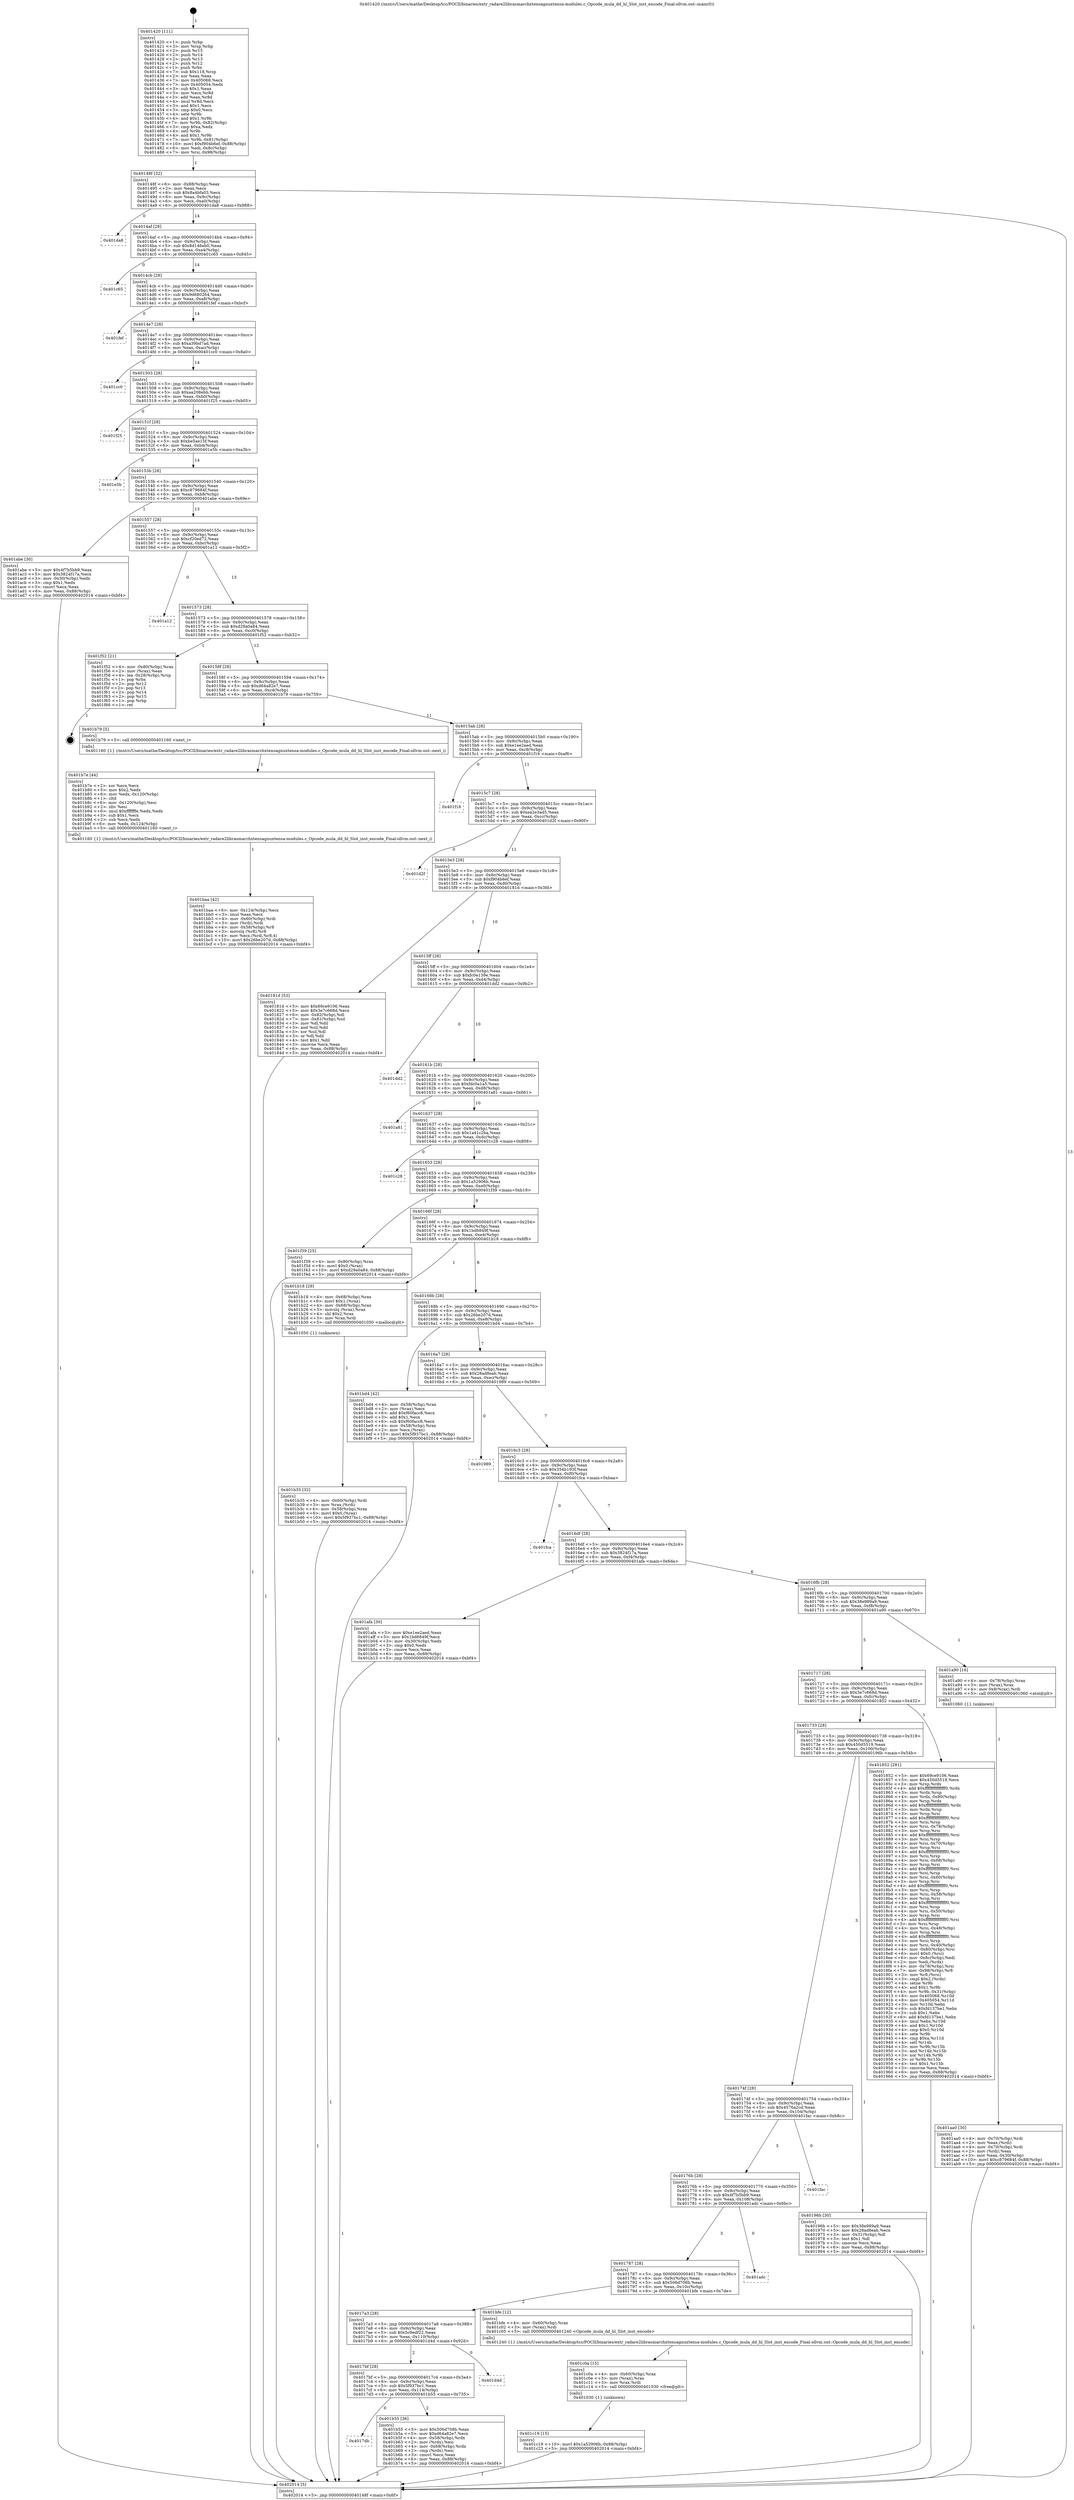 digraph "0x401420" {
  label = "0x401420 (/mnt/c/Users/mathe/Desktop/tcc/POCII/binaries/extr_radare2librasmarchxtensagnuxtensa-modules.c_Opcode_mula_dd_hl_Slot_inst_encode_Final-ollvm.out::main(0))"
  labelloc = "t"
  node[shape=record]

  Entry [label="",width=0.3,height=0.3,shape=circle,fillcolor=black,style=filled]
  "0x40148f" [label="{
     0x40148f [32]\l
     | [instrs]\l
     &nbsp;&nbsp;0x40148f \<+6\>: mov -0x88(%rbp),%eax\l
     &nbsp;&nbsp;0x401495 \<+2\>: mov %eax,%ecx\l
     &nbsp;&nbsp;0x401497 \<+6\>: sub $0x8a4bfa03,%ecx\l
     &nbsp;&nbsp;0x40149d \<+6\>: mov %eax,-0x9c(%rbp)\l
     &nbsp;&nbsp;0x4014a3 \<+6\>: mov %ecx,-0xa0(%rbp)\l
     &nbsp;&nbsp;0x4014a9 \<+6\>: je 0000000000401da8 \<main+0x988\>\l
  }"]
  "0x401da8" [label="{
     0x401da8\l
  }", style=dashed]
  "0x4014af" [label="{
     0x4014af [28]\l
     | [instrs]\l
     &nbsp;&nbsp;0x4014af \<+5\>: jmp 00000000004014b4 \<main+0x94\>\l
     &nbsp;&nbsp;0x4014b4 \<+6\>: mov -0x9c(%rbp),%eax\l
     &nbsp;&nbsp;0x4014ba \<+5\>: sub $0x8d146eb0,%eax\l
     &nbsp;&nbsp;0x4014bf \<+6\>: mov %eax,-0xa4(%rbp)\l
     &nbsp;&nbsp;0x4014c5 \<+6\>: je 0000000000401c65 \<main+0x845\>\l
  }"]
  Exit [label="",width=0.3,height=0.3,shape=circle,fillcolor=black,style=filled,peripheries=2]
  "0x401c65" [label="{
     0x401c65\l
  }", style=dashed]
  "0x4014cb" [label="{
     0x4014cb [28]\l
     | [instrs]\l
     &nbsp;&nbsp;0x4014cb \<+5\>: jmp 00000000004014d0 \<main+0xb0\>\l
     &nbsp;&nbsp;0x4014d0 \<+6\>: mov -0x9c(%rbp),%eax\l
     &nbsp;&nbsp;0x4014d6 \<+5\>: sub $0x9d680264,%eax\l
     &nbsp;&nbsp;0x4014db \<+6\>: mov %eax,-0xa8(%rbp)\l
     &nbsp;&nbsp;0x4014e1 \<+6\>: je 0000000000401fef \<main+0xbcf\>\l
  }"]
  "0x401c19" [label="{
     0x401c19 [15]\l
     | [instrs]\l
     &nbsp;&nbsp;0x401c19 \<+10\>: movl $0x1a52906b,-0x88(%rbp)\l
     &nbsp;&nbsp;0x401c23 \<+5\>: jmp 0000000000402014 \<main+0xbf4\>\l
  }"]
  "0x401fef" [label="{
     0x401fef\l
  }", style=dashed]
  "0x4014e7" [label="{
     0x4014e7 [28]\l
     | [instrs]\l
     &nbsp;&nbsp;0x4014e7 \<+5\>: jmp 00000000004014ec \<main+0xcc\>\l
     &nbsp;&nbsp;0x4014ec \<+6\>: mov -0x9c(%rbp),%eax\l
     &nbsp;&nbsp;0x4014f2 \<+5\>: sub $0xa39bd7ad,%eax\l
     &nbsp;&nbsp;0x4014f7 \<+6\>: mov %eax,-0xac(%rbp)\l
     &nbsp;&nbsp;0x4014fd \<+6\>: je 0000000000401cc0 \<main+0x8a0\>\l
  }"]
  "0x401c0a" [label="{
     0x401c0a [15]\l
     | [instrs]\l
     &nbsp;&nbsp;0x401c0a \<+4\>: mov -0x60(%rbp),%rax\l
     &nbsp;&nbsp;0x401c0e \<+3\>: mov (%rax),%rax\l
     &nbsp;&nbsp;0x401c11 \<+3\>: mov %rax,%rdi\l
     &nbsp;&nbsp;0x401c14 \<+5\>: call 0000000000401030 \<free@plt\>\l
     | [calls]\l
     &nbsp;&nbsp;0x401030 \{1\} (unknown)\l
  }"]
  "0x401cc0" [label="{
     0x401cc0\l
  }", style=dashed]
  "0x401503" [label="{
     0x401503 [28]\l
     | [instrs]\l
     &nbsp;&nbsp;0x401503 \<+5\>: jmp 0000000000401508 \<main+0xe8\>\l
     &nbsp;&nbsp;0x401508 \<+6\>: mov -0x9c(%rbp),%eax\l
     &nbsp;&nbsp;0x40150e \<+5\>: sub $0xaa208ebb,%eax\l
     &nbsp;&nbsp;0x401513 \<+6\>: mov %eax,-0xb0(%rbp)\l
     &nbsp;&nbsp;0x401519 \<+6\>: je 0000000000401f25 \<main+0xb05\>\l
  }"]
  "0x401baa" [label="{
     0x401baa [42]\l
     | [instrs]\l
     &nbsp;&nbsp;0x401baa \<+6\>: mov -0x124(%rbp),%ecx\l
     &nbsp;&nbsp;0x401bb0 \<+3\>: imul %eax,%ecx\l
     &nbsp;&nbsp;0x401bb3 \<+4\>: mov -0x60(%rbp),%rdi\l
     &nbsp;&nbsp;0x401bb7 \<+3\>: mov (%rdi),%rdi\l
     &nbsp;&nbsp;0x401bba \<+4\>: mov -0x58(%rbp),%r8\l
     &nbsp;&nbsp;0x401bbe \<+3\>: movslq (%r8),%r8\l
     &nbsp;&nbsp;0x401bc1 \<+4\>: mov %ecx,(%rdi,%r8,4)\l
     &nbsp;&nbsp;0x401bc5 \<+10\>: movl $0x26be207d,-0x88(%rbp)\l
     &nbsp;&nbsp;0x401bcf \<+5\>: jmp 0000000000402014 \<main+0xbf4\>\l
  }"]
  "0x401f25" [label="{
     0x401f25\l
  }", style=dashed]
  "0x40151f" [label="{
     0x40151f [28]\l
     | [instrs]\l
     &nbsp;&nbsp;0x40151f \<+5\>: jmp 0000000000401524 \<main+0x104\>\l
     &nbsp;&nbsp;0x401524 \<+6\>: mov -0x9c(%rbp),%eax\l
     &nbsp;&nbsp;0x40152a \<+5\>: sub $0xbe5ae15f,%eax\l
     &nbsp;&nbsp;0x40152f \<+6\>: mov %eax,-0xb4(%rbp)\l
     &nbsp;&nbsp;0x401535 \<+6\>: je 0000000000401e5b \<main+0xa3b\>\l
  }"]
  "0x401b7e" [label="{
     0x401b7e [44]\l
     | [instrs]\l
     &nbsp;&nbsp;0x401b7e \<+2\>: xor %ecx,%ecx\l
     &nbsp;&nbsp;0x401b80 \<+5\>: mov $0x2,%edx\l
     &nbsp;&nbsp;0x401b85 \<+6\>: mov %edx,-0x120(%rbp)\l
     &nbsp;&nbsp;0x401b8b \<+1\>: cltd\l
     &nbsp;&nbsp;0x401b8c \<+6\>: mov -0x120(%rbp),%esi\l
     &nbsp;&nbsp;0x401b92 \<+2\>: idiv %esi\l
     &nbsp;&nbsp;0x401b94 \<+6\>: imul $0xfffffffe,%edx,%edx\l
     &nbsp;&nbsp;0x401b9a \<+3\>: sub $0x1,%ecx\l
     &nbsp;&nbsp;0x401b9d \<+2\>: sub %ecx,%edx\l
     &nbsp;&nbsp;0x401b9f \<+6\>: mov %edx,-0x124(%rbp)\l
     &nbsp;&nbsp;0x401ba5 \<+5\>: call 0000000000401160 \<next_i\>\l
     | [calls]\l
     &nbsp;&nbsp;0x401160 \{1\} (/mnt/c/Users/mathe/Desktop/tcc/POCII/binaries/extr_radare2librasmarchxtensagnuxtensa-modules.c_Opcode_mula_dd_hl_Slot_inst_encode_Final-ollvm.out::next_i)\l
  }"]
  "0x401e5b" [label="{
     0x401e5b\l
  }", style=dashed]
  "0x40153b" [label="{
     0x40153b [28]\l
     | [instrs]\l
     &nbsp;&nbsp;0x40153b \<+5\>: jmp 0000000000401540 \<main+0x120\>\l
     &nbsp;&nbsp;0x401540 \<+6\>: mov -0x9c(%rbp),%eax\l
     &nbsp;&nbsp;0x401546 \<+5\>: sub $0xc879684f,%eax\l
     &nbsp;&nbsp;0x40154b \<+6\>: mov %eax,-0xb8(%rbp)\l
     &nbsp;&nbsp;0x401551 \<+6\>: je 0000000000401abe \<main+0x69e\>\l
  }"]
  "0x4017db" [label="{
     0x4017db\l
  }", style=dashed]
  "0x401abe" [label="{
     0x401abe [30]\l
     | [instrs]\l
     &nbsp;&nbsp;0x401abe \<+5\>: mov $0x4f7b5bb9,%eax\l
     &nbsp;&nbsp;0x401ac3 \<+5\>: mov $0x3824f17a,%ecx\l
     &nbsp;&nbsp;0x401ac8 \<+3\>: mov -0x30(%rbp),%edx\l
     &nbsp;&nbsp;0x401acb \<+3\>: cmp $0x1,%edx\l
     &nbsp;&nbsp;0x401ace \<+3\>: cmovl %ecx,%eax\l
     &nbsp;&nbsp;0x401ad1 \<+6\>: mov %eax,-0x88(%rbp)\l
     &nbsp;&nbsp;0x401ad7 \<+5\>: jmp 0000000000402014 \<main+0xbf4\>\l
  }"]
  "0x401557" [label="{
     0x401557 [28]\l
     | [instrs]\l
     &nbsp;&nbsp;0x401557 \<+5\>: jmp 000000000040155c \<main+0x13c\>\l
     &nbsp;&nbsp;0x40155c \<+6\>: mov -0x9c(%rbp),%eax\l
     &nbsp;&nbsp;0x401562 \<+5\>: sub $0xcf20ed72,%eax\l
     &nbsp;&nbsp;0x401567 \<+6\>: mov %eax,-0xbc(%rbp)\l
     &nbsp;&nbsp;0x40156d \<+6\>: je 0000000000401a12 \<main+0x5f2\>\l
  }"]
  "0x401b55" [label="{
     0x401b55 [36]\l
     | [instrs]\l
     &nbsp;&nbsp;0x401b55 \<+5\>: mov $0x506d708b,%eax\l
     &nbsp;&nbsp;0x401b5a \<+5\>: mov $0xd64a82e7,%ecx\l
     &nbsp;&nbsp;0x401b5f \<+4\>: mov -0x58(%rbp),%rdx\l
     &nbsp;&nbsp;0x401b63 \<+2\>: mov (%rdx),%esi\l
     &nbsp;&nbsp;0x401b65 \<+4\>: mov -0x68(%rbp),%rdx\l
     &nbsp;&nbsp;0x401b69 \<+2\>: cmp (%rdx),%esi\l
     &nbsp;&nbsp;0x401b6b \<+3\>: cmovl %ecx,%eax\l
     &nbsp;&nbsp;0x401b6e \<+6\>: mov %eax,-0x88(%rbp)\l
     &nbsp;&nbsp;0x401b74 \<+5\>: jmp 0000000000402014 \<main+0xbf4\>\l
  }"]
  "0x401a12" [label="{
     0x401a12\l
  }", style=dashed]
  "0x401573" [label="{
     0x401573 [28]\l
     | [instrs]\l
     &nbsp;&nbsp;0x401573 \<+5\>: jmp 0000000000401578 \<main+0x158\>\l
     &nbsp;&nbsp;0x401578 \<+6\>: mov -0x9c(%rbp),%eax\l
     &nbsp;&nbsp;0x40157e \<+5\>: sub $0xd29a0a84,%eax\l
     &nbsp;&nbsp;0x401583 \<+6\>: mov %eax,-0xc0(%rbp)\l
     &nbsp;&nbsp;0x401589 \<+6\>: je 0000000000401f52 \<main+0xb32\>\l
  }"]
  "0x4017bf" [label="{
     0x4017bf [28]\l
     | [instrs]\l
     &nbsp;&nbsp;0x4017bf \<+5\>: jmp 00000000004017c4 \<main+0x3a4\>\l
     &nbsp;&nbsp;0x4017c4 \<+6\>: mov -0x9c(%rbp),%eax\l
     &nbsp;&nbsp;0x4017ca \<+5\>: sub $0x5f937bc1,%eax\l
     &nbsp;&nbsp;0x4017cf \<+6\>: mov %eax,-0x114(%rbp)\l
     &nbsp;&nbsp;0x4017d5 \<+6\>: je 0000000000401b55 \<main+0x735\>\l
  }"]
  "0x401f52" [label="{
     0x401f52 [21]\l
     | [instrs]\l
     &nbsp;&nbsp;0x401f52 \<+4\>: mov -0x80(%rbp),%rax\l
     &nbsp;&nbsp;0x401f56 \<+2\>: mov (%rax),%eax\l
     &nbsp;&nbsp;0x401f58 \<+4\>: lea -0x28(%rbp),%rsp\l
     &nbsp;&nbsp;0x401f5c \<+1\>: pop %rbx\l
     &nbsp;&nbsp;0x401f5d \<+2\>: pop %r12\l
     &nbsp;&nbsp;0x401f5f \<+2\>: pop %r13\l
     &nbsp;&nbsp;0x401f61 \<+2\>: pop %r14\l
     &nbsp;&nbsp;0x401f63 \<+2\>: pop %r15\l
     &nbsp;&nbsp;0x401f65 \<+1\>: pop %rbp\l
     &nbsp;&nbsp;0x401f66 \<+1\>: ret\l
  }"]
  "0x40158f" [label="{
     0x40158f [28]\l
     | [instrs]\l
     &nbsp;&nbsp;0x40158f \<+5\>: jmp 0000000000401594 \<main+0x174\>\l
     &nbsp;&nbsp;0x401594 \<+6\>: mov -0x9c(%rbp),%eax\l
     &nbsp;&nbsp;0x40159a \<+5\>: sub $0xd64a82e7,%eax\l
     &nbsp;&nbsp;0x40159f \<+6\>: mov %eax,-0xc4(%rbp)\l
     &nbsp;&nbsp;0x4015a5 \<+6\>: je 0000000000401b79 \<main+0x759\>\l
  }"]
  "0x401d4d" [label="{
     0x401d4d\l
  }", style=dashed]
  "0x401b79" [label="{
     0x401b79 [5]\l
     | [instrs]\l
     &nbsp;&nbsp;0x401b79 \<+5\>: call 0000000000401160 \<next_i\>\l
     | [calls]\l
     &nbsp;&nbsp;0x401160 \{1\} (/mnt/c/Users/mathe/Desktop/tcc/POCII/binaries/extr_radare2librasmarchxtensagnuxtensa-modules.c_Opcode_mula_dd_hl_Slot_inst_encode_Final-ollvm.out::next_i)\l
  }"]
  "0x4015ab" [label="{
     0x4015ab [28]\l
     | [instrs]\l
     &nbsp;&nbsp;0x4015ab \<+5\>: jmp 00000000004015b0 \<main+0x190\>\l
     &nbsp;&nbsp;0x4015b0 \<+6\>: mov -0x9c(%rbp),%eax\l
     &nbsp;&nbsp;0x4015b6 \<+5\>: sub $0xe1ee2aed,%eax\l
     &nbsp;&nbsp;0x4015bb \<+6\>: mov %eax,-0xc8(%rbp)\l
     &nbsp;&nbsp;0x4015c1 \<+6\>: je 0000000000401f16 \<main+0xaf6\>\l
  }"]
  "0x4017a3" [label="{
     0x4017a3 [28]\l
     | [instrs]\l
     &nbsp;&nbsp;0x4017a3 \<+5\>: jmp 00000000004017a8 \<main+0x388\>\l
     &nbsp;&nbsp;0x4017a8 \<+6\>: mov -0x9c(%rbp),%eax\l
     &nbsp;&nbsp;0x4017ae \<+5\>: sub $0x5c9edf22,%eax\l
     &nbsp;&nbsp;0x4017b3 \<+6\>: mov %eax,-0x110(%rbp)\l
     &nbsp;&nbsp;0x4017b9 \<+6\>: je 0000000000401d4d \<main+0x92d\>\l
  }"]
  "0x401f16" [label="{
     0x401f16\l
  }", style=dashed]
  "0x4015c7" [label="{
     0x4015c7 [28]\l
     | [instrs]\l
     &nbsp;&nbsp;0x4015c7 \<+5\>: jmp 00000000004015cc \<main+0x1ac\>\l
     &nbsp;&nbsp;0x4015cc \<+6\>: mov -0x9c(%rbp),%eax\l
     &nbsp;&nbsp;0x4015d2 \<+5\>: sub $0xea2e3ad5,%eax\l
     &nbsp;&nbsp;0x4015d7 \<+6\>: mov %eax,-0xcc(%rbp)\l
     &nbsp;&nbsp;0x4015dd \<+6\>: je 0000000000401d2f \<main+0x90f\>\l
  }"]
  "0x401bfe" [label="{
     0x401bfe [12]\l
     | [instrs]\l
     &nbsp;&nbsp;0x401bfe \<+4\>: mov -0x60(%rbp),%rax\l
     &nbsp;&nbsp;0x401c02 \<+3\>: mov (%rax),%rdi\l
     &nbsp;&nbsp;0x401c05 \<+5\>: call 0000000000401240 \<Opcode_mula_dd_hl_Slot_inst_encode\>\l
     | [calls]\l
     &nbsp;&nbsp;0x401240 \{1\} (/mnt/c/Users/mathe/Desktop/tcc/POCII/binaries/extr_radare2librasmarchxtensagnuxtensa-modules.c_Opcode_mula_dd_hl_Slot_inst_encode_Final-ollvm.out::Opcode_mula_dd_hl_Slot_inst_encode)\l
  }"]
  "0x401d2f" [label="{
     0x401d2f\l
  }", style=dashed]
  "0x4015e3" [label="{
     0x4015e3 [28]\l
     | [instrs]\l
     &nbsp;&nbsp;0x4015e3 \<+5\>: jmp 00000000004015e8 \<main+0x1c8\>\l
     &nbsp;&nbsp;0x4015e8 \<+6\>: mov -0x9c(%rbp),%eax\l
     &nbsp;&nbsp;0x4015ee \<+5\>: sub $0xf904b6ef,%eax\l
     &nbsp;&nbsp;0x4015f3 \<+6\>: mov %eax,-0xd0(%rbp)\l
     &nbsp;&nbsp;0x4015f9 \<+6\>: je 000000000040181d \<main+0x3fd\>\l
  }"]
  "0x401787" [label="{
     0x401787 [28]\l
     | [instrs]\l
     &nbsp;&nbsp;0x401787 \<+5\>: jmp 000000000040178c \<main+0x36c\>\l
     &nbsp;&nbsp;0x40178c \<+6\>: mov -0x9c(%rbp),%eax\l
     &nbsp;&nbsp;0x401792 \<+5\>: sub $0x506d708b,%eax\l
     &nbsp;&nbsp;0x401797 \<+6\>: mov %eax,-0x10c(%rbp)\l
     &nbsp;&nbsp;0x40179d \<+6\>: je 0000000000401bfe \<main+0x7de\>\l
  }"]
  "0x40181d" [label="{
     0x40181d [53]\l
     | [instrs]\l
     &nbsp;&nbsp;0x40181d \<+5\>: mov $0x69ce9106,%eax\l
     &nbsp;&nbsp;0x401822 \<+5\>: mov $0x3e7c668d,%ecx\l
     &nbsp;&nbsp;0x401827 \<+6\>: mov -0x82(%rbp),%dl\l
     &nbsp;&nbsp;0x40182d \<+7\>: mov -0x81(%rbp),%sil\l
     &nbsp;&nbsp;0x401834 \<+3\>: mov %dl,%dil\l
     &nbsp;&nbsp;0x401837 \<+3\>: and %sil,%dil\l
     &nbsp;&nbsp;0x40183a \<+3\>: xor %sil,%dl\l
     &nbsp;&nbsp;0x40183d \<+3\>: or %dl,%dil\l
     &nbsp;&nbsp;0x401840 \<+4\>: test $0x1,%dil\l
     &nbsp;&nbsp;0x401844 \<+3\>: cmovne %ecx,%eax\l
     &nbsp;&nbsp;0x401847 \<+6\>: mov %eax,-0x88(%rbp)\l
     &nbsp;&nbsp;0x40184d \<+5\>: jmp 0000000000402014 \<main+0xbf4\>\l
  }"]
  "0x4015ff" [label="{
     0x4015ff [28]\l
     | [instrs]\l
     &nbsp;&nbsp;0x4015ff \<+5\>: jmp 0000000000401604 \<main+0x1e4\>\l
     &nbsp;&nbsp;0x401604 \<+6\>: mov -0x9c(%rbp),%eax\l
     &nbsp;&nbsp;0x40160a \<+5\>: sub $0xfc0e139e,%eax\l
     &nbsp;&nbsp;0x40160f \<+6\>: mov %eax,-0xd4(%rbp)\l
     &nbsp;&nbsp;0x401615 \<+6\>: je 0000000000401dd2 \<main+0x9b2\>\l
  }"]
  "0x402014" [label="{
     0x402014 [5]\l
     | [instrs]\l
     &nbsp;&nbsp;0x402014 \<+5\>: jmp 000000000040148f \<main+0x6f\>\l
  }"]
  "0x401420" [label="{
     0x401420 [111]\l
     | [instrs]\l
     &nbsp;&nbsp;0x401420 \<+1\>: push %rbp\l
     &nbsp;&nbsp;0x401421 \<+3\>: mov %rsp,%rbp\l
     &nbsp;&nbsp;0x401424 \<+2\>: push %r15\l
     &nbsp;&nbsp;0x401426 \<+2\>: push %r14\l
     &nbsp;&nbsp;0x401428 \<+2\>: push %r13\l
     &nbsp;&nbsp;0x40142a \<+2\>: push %r12\l
     &nbsp;&nbsp;0x40142c \<+1\>: push %rbx\l
     &nbsp;&nbsp;0x40142d \<+7\>: sub $0x118,%rsp\l
     &nbsp;&nbsp;0x401434 \<+2\>: xor %eax,%eax\l
     &nbsp;&nbsp;0x401436 \<+7\>: mov 0x405068,%ecx\l
     &nbsp;&nbsp;0x40143d \<+7\>: mov 0x405054,%edx\l
     &nbsp;&nbsp;0x401444 \<+3\>: sub $0x1,%eax\l
     &nbsp;&nbsp;0x401447 \<+3\>: mov %ecx,%r8d\l
     &nbsp;&nbsp;0x40144a \<+3\>: add %eax,%r8d\l
     &nbsp;&nbsp;0x40144d \<+4\>: imul %r8d,%ecx\l
     &nbsp;&nbsp;0x401451 \<+3\>: and $0x1,%ecx\l
     &nbsp;&nbsp;0x401454 \<+3\>: cmp $0x0,%ecx\l
     &nbsp;&nbsp;0x401457 \<+4\>: sete %r9b\l
     &nbsp;&nbsp;0x40145b \<+4\>: and $0x1,%r9b\l
     &nbsp;&nbsp;0x40145f \<+7\>: mov %r9b,-0x82(%rbp)\l
     &nbsp;&nbsp;0x401466 \<+3\>: cmp $0xa,%edx\l
     &nbsp;&nbsp;0x401469 \<+4\>: setl %r9b\l
     &nbsp;&nbsp;0x40146d \<+4\>: and $0x1,%r9b\l
     &nbsp;&nbsp;0x401471 \<+7\>: mov %r9b,-0x81(%rbp)\l
     &nbsp;&nbsp;0x401478 \<+10\>: movl $0xf904b6ef,-0x88(%rbp)\l
     &nbsp;&nbsp;0x401482 \<+6\>: mov %edi,-0x8c(%rbp)\l
     &nbsp;&nbsp;0x401488 \<+7\>: mov %rsi,-0x98(%rbp)\l
  }"]
  "0x401adc" [label="{
     0x401adc\l
  }", style=dashed]
  "0x401dd2" [label="{
     0x401dd2\l
  }", style=dashed]
  "0x40161b" [label="{
     0x40161b [28]\l
     | [instrs]\l
     &nbsp;&nbsp;0x40161b \<+5\>: jmp 0000000000401620 \<main+0x200\>\l
     &nbsp;&nbsp;0x401620 \<+6\>: mov -0x9c(%rbp),%eax\l
     &nbsp;&nbsp;0x401626 \<+5\>: sub $0xfdc0a1a5,%eax\l
     &nbsp;&nbsp;0x40162b \<+6\>: mov %eax,-0xd8(%rbp)\l
     &nbsp;&nbsp;0x401631 \<+6\>: je 0000000000401a81 \<main+0x661\>\l
  }"]
  "0x40176b" [label="{
     0x40176b [28]\l
     | [instrs]\l
     &nbsp;&nbsp;0x40176b \<+5\>: jmp 0000000000401770 \<main+0x350\>\l
     &nbsp;&nbsp;0x401770 \<+6\>: mov -0x9c(%rbp),%eax\l
     &nbsp;&nbsp;0x401776 \<+5\>: sub $0x4f7b5bb9,%eax\l
     &nbsp;&nbsp;0x40177b \<+6\>: mov %eax,-0x108(%rbp)\l
     &nbsp;&nbsp;0x401781 \<+6\>: je 0000000000401adc \<main+0x6bc\>\l
  }"]
  "0x401a81" [label="{
     0x401a81\l
  }", style=dashed]
  "0x401637" [label="{
     0x401637 [28]\l
     | [instrs]\l
     &nbsp;&nbsp;0x401637 \<+5\>: jmp 000000000040163c \<main+0x21c\>\l
     &nbsp;&nbsp;0x40163c \<+6\>: mov -0x9c(%rbp),%eax\l
     &nbsp;&nbsp;0x401642 \<+5\>: sub $0x1a41c2ba,%eax\l
     &nbsp;&nbsp;0x401647 \<+6\>: mov %eax,-0xdc(%rbp)\l
     &nbsp;&nbsp;0x40164d \<+6\>: je 0000000000401c28 \<main+0x808\>\l
  }"]
  "0x401fac" [label="{
     0x401fac\l
  }", style=dashed]
  "0x401c28" [label="{
     0x401c28\l
  }", style=dashed]
  "0x401653" [label="{
     0x401653 [28]\l
     | [instrs]\l
     &nbsp;&nbsp;0x401653 \<+5\>: jmp 0000000000401658 \<main+0x238\>\l
     &nbsp;&nbsp;0x401658 \<+6\>: mov -0x9c(%rbp),%eax\l
     &nbsp;&nbsp;0x40165e \<+5\>: sub $0x1a52906b,%eax\l
     &nbsp;&nbsp;0x401663 \<+6\>: mov %eax,-0xe0(%rbp)\l
     &nbsp;&nbsp;0x401669 \<+6\>: je 0000000000401f39 \<main+0xb19\>\l
  }"]
  "0x401b35" [label="{
     0x401b35 [32]\l
     | [instrs]\l
     &nbsp;&nbsp;0x401b35 \<+4\>: mov -0x60(%rbp),%rdi\l
     &nbsp;&nbsp;0x401b39 \<+3\>: mov %rax,(%rdi)\l
     &nbsp;&nbsp;0x401b3c \<+4\>: mov -0x58(%rbp),%rax\l
     &nbsp;&nbsp;0x401b40 \<+6\>: movl $0x0,(%rax)\l
     &nbsp;&nbsp;0x401b46 \<+10\>: movl $0x5f937bc1,-0x88(%rbp)\l
     &nbsp;&nbsp;0x401b50 \<+5\>: jmp 0000000000402014 \<main+0xbf4\>\l
  }"]
  "0x401f39" [label="{
     0x401f39 [25]\l
     | [instrs]\l
     &nbsp;&nbsp;0x401f39 \<+4\>: mov -0x80(%rbp),%rax\l
     &nbsp;&nbsp;0x401f3d \<+6\>: movl $0x0,(%rax)\l
     &nbsp;&nbsp;0x401f43 \<+10\>: movl $0xd29a0a84,-0x88(%rbp)\l
     &nbsp;&nbsp;0x401f4d \<+5\>: jmp 0000000000402014 \<main+0xbf4\>\l
  }"]
  "0x40166f" [label="{
     0x40166f [28]\l
     | [instrs]\l
     &nbsp;&nbsp;0x40166f \<+5\>: jmp 0000000000401674 \<main+0x254\>\l
     &nbsp;&nbsp;0x401674 \<+6\>: mov -0x9c(%rbp),%eax\l
     &nbsp;&nbsp;0x40167a \<+5\>: sub $0x1bd6849f,%eax\l
     &nbsp;&nbsp;0x40167f \<+6\>: mov %eax,-0xe4(%rbp)\l
     &nbsp;&nbsp;0x401685 \<+6\>: je 0000000000401b18 \<main+0x6f8\>\l
  }"]
  "0x401aa0" [label="{
     0x401aa0 [30]\l
     | [instrs]\l
     &nbsp;&nbsp;0x401aa0 \<+4\>: mov -0x70(%rbp),%rdi\l
     &nbsp;&nbsp;0x401aa4 \<+2\>: mov %eax,(%rdi)\l
     &nbsp;&nbsp;0x401aa6 \<+4\>: mov -0x70(%rbp),%rdi\l
     &nbsp;&nbsp;0x401aaa \<+2\>: mov (%rdi),%eax\l
     &nbsp;&nbsp;0x401aac \<+3\>: mov %eax,-0x30(%rbp)\l
     &nbsp;&nbsp;0x401aaf \<+10\>: movl $0xc879684f,-0x88(%rbp)\l
     &nbsp;&nbsp;0x401ab9 \<+5\>: jmp 0000000000402014 \<main+0xbf4\>\l
  }"]
  "0x401b18" [label="{
     0x401b18 [29]\l
     | [instrs]\l
     &nbsp;&nbsp;0x401b18 \<+4\>: mov -0x68(%rbp),%rax\l
     &nbsp;&nbsp;0x401b1c \<+6\>: movl $0x1,(%rax)\l
     &nbsp;&nbsp;0x401b22 \<+4\>: mov -0x68(%rbp),%rax\l
     &nbsp;&nbsp;0x401b26 \<+3\>: movslq (%rax),%rax\l
     &nbsp;&nbsp;0x401b29 \<+4\>: shl $0x2,%rax\l
     &nbsp;&nbsp;0x401b2d \<+3\>: mov %rax,%rdi\l
     &nbsp;&nbsp;0x401b30 \<+5\>: call 0000000000401050 \<malloc@plt\>\l
     | [calls]\l
     &nbsp;&nbsp;0x401050 \{1\} (unknown)\l
  }"]
  "0x40168b" [label="{
     0x40168b [28]\l
     | [instrs]\l
     &nbsp;&nbsp;0x40168b \<+5\>: jmp 0000000000401690 \<main+0x270\>\l
     &nbsp;&nbsp;0x401690 \<+6\>: mov -0x9c(%rbp),%eax\l
     &nbsp;&nbsp;0x401696 \<+5\>: sub $0x26be207d,%eax\l
     &nbsp;&nbsp;0x40169b \<+6\>: mov %eax,-0xe8(%rbp)\l
     &nbsp;&nbsp;0x4016a1 \<+6\>: je 0000000000401bd4 \<main+0x7b4\>\l
  }"]
  "0x40174f" [label="{
     0x40174f [28]\l
     | [instrs]\l
     &nbsp;&nbsp;0x40174f \<+5\>: jmp 0000000000401754 \<main+0x334\>\l
     &nbsp;&nbsp;0x401754 \<+6\>: mov -0x9c(%rbp),%eax\l
     &nbsp;&nbsp;0x40175a \<+5\>: sub $0x4576a2cd,%eax\l
     &nbsp;&nbsp;0x40175f \<+6\>: mov %eax,-0x104(%rbp)\l
     &nbsp;&nbsp;0x401765 \<+6\>: je 0000000000401fac \<main+0xb8c\>\l
  }"]
  "0x401bd4" [label="{
     0x401bd4 [42]\l
     | [instrs]\l
     &nbsp;&nbsp;0x401bd4 \<+4\>: mov -0x58(%rbp),%rax\l
     &nbsp;&nbsp;0x401bd8 \<+2\>: mov (%rax),%ecx\l
     &nbsp;&nbsp;0x401bda \<+6\>: add $0xf60facc8,%ecx\l
     &nbsp;&nbsp;0x401be0 \<+3\>: add $0x1,%ecx\l
     &nbsp;&nbsp;0x401be3 \<+6\>: sub $0xf60facc8,%ecx\l
     &nbsp;&nbsp;0x401be9 \<+4\>: mov -0x58(%rbp),%rax\l
     &nbsp;&nbsp;0x401bed \<+2\>: mov %ecx,(%rax)\l
     &nbsp;&nbsp;0x401bef \<+10\>: movl $0x5f937bc1,-0x88(%rbp)\l
     &nbsp;&nbsp;0x401bf9 \<+5\>: jmp 0000000000402014 \<main+0xbf4\>\l
  }"]
  "0x4016a7" [label="{
     0x4016a7 [28]\l
     | [instrs]\l
     &nbsp;&nbsp;0x4016a7 \<+5\>: jmp 00000000004016ac \<main+0x28c\>\l
     &nbsp;&nbsp;0x4016ac \<+6\>: mov -0x9c(%rbp),%eax\l
     &nbsp;&nbsp;0x4016b2 \<+5\>: sub $0x28ad8eab,%eax\l
     &nbsp;&nbsp;0x4016b7 \<+6\>: mov %eax,-0xec(%rbp)\l
     &nbsp;&nbsp;0x4016bd \<+6\>: je 0000000000401989 \<main+0x569\>\l
  }"]
  "0x40196b" [label="{
     0x40196b [30]\l
     | [instrs]\l
     &nbsp;&nbsp;0x40196b \<+5\>: mov $0x38e989a9,%eax\l
     &nbsp;&nbsp;0x401970 \<+5\>: mov $0x28ad8eab,%ecx\l
     &nbsp;&nbsp;0x401975 \<+3\>: mov -0x31(%rbp),%dl\l
     &nbsp;&nbsp;0x401978 \<+3\>: test $0x1,%dl\l
     &nbsp;&nbsp;0x40197b \<+3\>: cmovne %ecx,%eax\l
     &nbsp;&nbsp;0x40197e \<+6\>: mov %eax,-0x88(%rbp)\l
     &nbsp;&nbsp;0x401984 \<+5\>: jmp 0000000000402014 \<main+0xbf4\>\l
  }"]
  "0x401989" [label="{
     0x401989\l
  }", style=dashed]
  "0x4016c3" [label="{
     0x4016c3 [28]\l
     | [instrs]\l
     &nbsp;&nbsp;0x4016c3 \<+5\>: jmp 00000000004016c8 \<main+0x2a8\>\l
     &nbsp;&nbsp;0x4016c8 \<+6\>: mov -0x9c(%rbp),%eax\l
     &nbsp;&nbsp;0x4016ce \<+5\>: sub $0x354b193f,%eax\l
     &nbsp;&nbsp;0x4016d3 \<+6\>: mov %eax,-0xf0(%rbp)\l
     &nbsp;&nbsp;0x4016d9 \<+6\>: je 0000000000401fca \<main+0xbaa\>\l
  }"]
  "0x401733" [label="{
     0x401733 [28]\l
     | [instrs]\l
     &nbsp;&nbsp;0x401733 \<+5\>: jmp 0000000000401738 \<main+0x318\>\l
     &nbsp;&nbsp;0x401738 \<+6\>: mov -0x9c(%rbp),%eax\l
     &nbsp;&nbsp;0x40173e \<+5\>: sub $0x450d5519,%eax\l
     &nbsp;&nbsp;0x401743 \<+6\>: mov %eax,-0x100(%rbp)\l
     &nbsp;&nbsp;0x401749 \<+6\>: je 000000000040196b \<main+0x54b\>\l
  }"]
  "0x401fca" [label="{
     0x401fca\l
  }", style=dashed]
  "0x4016df" [label="{
     0x4016df [28]\l
     | [instrs]\l
     &nbsp;&nbsp;0x4016df \<+5\>: jmp 00000000004016e4 \<main+0x2c4\>\l
     &nbsp;&nbsp;0x4016e4 \<+6\>: mov -0x9c(%rbp),%eax\l
     &nbsp;&nbsp;0x4016ea \<+5\>: sub $0x3824f17a,%eax\l
     &nbsp;&nbsp;0x4016ef \<+6\>: mov %eax,-0xf4(%rbp)\l
     &nbsp;&nbsp;0x4016f5 \<+6\>: je 0000000000401afa \<main+0x6da\>\l
  }"]
  "0x401852" [label="{
     0x401852 [281]\l
     | [instrs]\l
     &nbsp;&nbsp;0x401852 \<+5\>: mov $0x69ce9106,%eax\l
     &nbsp;&nbsp;0x401857 \<+5\>: mov $0x450d5519,%ecx\l
     &nbsp;&nbsp;0x40185c \<+3\>: mov %rsp,%rdx\l
     &nbsp;&nbsp;0x40185f \<+4\>: add $0xfffffffffffffff0,%rdx\l
     &nbsp;&nbsp;0x401863 \<+3\>: mov %rdx,%rsp\l
     &nbsp;&nbsp;0x401866 \<+4\>: mov %rdx,-0x80(%rbp)\l
     &nbsp;&nbsp;0x40186a \<+3\>: mov %rsp,%rdx\l
     &nbsp;&nbsp;0x40186d \<+4\>: add $0xfffffffffffffff0,%rdx\l
     &nbsp;&nbsp;0x401871 \<+3\>: mov %rdx,%rsp\l
     &nbsp;&nbsp;0x401874 \<+3\>: mov %rsp,%rsi\l
     &nbsp;&nbsp;0x401877 \<+4\>: add $0xfffffffffffffff0,%rsi\l
     &nbsp;&nbsp;0x40187b \<+3\>: mov %rsi,%rsp\l
     &nbsp;&nbsp;0x40187e \<+4\>: mov %rsi,-0x78(%rbp)\l
     &nbsp;&nbsp;0x401882 \<+3\>: mov %rsp,%rsi\l
     &nbsp;&nbsp;0x401885 \<+4\>: add $0xfffffffffffffff0,%rsi\l
     &nbsp;&nbsp;0x401889 \<+3\>: mov %rsi,%rsp\l
     &nbsp;&nbsp;0x40188c \<+4\>: mov %rsi,-0x70(%rbp)\l
     &nbsp;&nbsp;0x401890 \<+3\>: mov %rsp,%rsi\l
     &nbsp;&nbsp;0x401893 \<+4\>: add $0xfffffffffffffff0,%rsi\l
     &nbsp;&nbsp;0x401897 \<+3\>: mov %rsi,%rsp\l
     &nbsp;&nbsp;0x40189a \<+4\>: mov %rsi,-0x68(%rbp)\l
     &nbsp;&nbsp;0x40189e \<+3\>: mov %rsp,%rsi\l
     &nbsp;&nbsp;0x4018a1 \<+4\>: add $0xfffffffffffffff0,%rsi\l
     &nbsp;&nbsp;0x4018a5 \<+3\>: mov %rsi,%rsp\l
     &nbsp;&nbsp;0x4018a8 \<+4\>: mov %rsi,-0x60(%rbp)\l
     &nbsp;&nbsp;0x4018ac \<+3\>: mov %rsp,%rsi\l
     &nbsp;&nbsp;0x4018af \<+4\>: add $0xfffffffffffffff0,%rsi\l
     &nbsp;&nbsp;0x4018b3 \<+3\>: mov %rsi,%rsp\l
     &nbsp;&nbsp;0x4018b6 \<+4\>: mov %rsi,-0x58(%rbp)\l
     &nbsp;&nbsp;0x4018ba \<+3\>: mov %rsp,%rsi\l
     &nbsp;&nbsp;0x4018bd \<+4\>: add $0xfffffffffffffff0,%rsi\l
     &nbsp;&nbsp;0x4018c1 \<+3\>: mov %rsi,%rsp\l
     &nbsp;&nbsp;0x4018c4 \<+4\>: mov %rsi,-0x50(%rbp)\l
     &nbsp;&nbsp;0x4018c8 \<+3\>: mov %rsp,%rsi\l
     &nbsp;&nbsp;0x4018cb \<+4\>: add $0xfffffffffffffff0,%rsi\l
     &nbsp;&nbsp;0x4018cf \<+3\>: mov %rsi,%rsp\l
     &nbsp;&nbsp;0x4018d2 \<+4\>: mov %rsi,-0x48(%rbp)\l
     &nbsp;&nbsp;0x4018d6 \<+3\>: mov %rsp,%rsi\l
     &nbsp;&nbsp;0x4018d9 \<+4\>: add $0xfffffffffffffff0,%rsi\l
     &nbsp;&nbsp;0x4018dd \<+3\>: mov %rsi,%rsp\l
     &nbsp;&nbsp;0x4018e0 \<+4\>: mov %rsi,-0x40(%rbp)\l
     &nbsp;&nbsp;0x4018e4 \<+4\>: mov -0x80(%rbp),%rsi\l
     &nbsp;&nbsp;0x4018e8 \<+6\>: movl $0x0,(%rsi)\l
     &nbsp;&nbsp;0x4018ee \<+6\>: mov -0x8c(%rbp),%edi\l
     &nbsp;&nbsp;0x4018f4 \<+2\>: mov %edi,(%rdx)\l
     &nbsp;&nbsp;0x4018f6 \<+4\>: mov -0x78(%rbp),%rsi\l
     &nbsp;&nbsp;0x4018fa \<+7\>: mov -0x98(%rbp),%r8\l
     &nbsp;&nbsp;0x401901 \<+3\>: mov %r8,(%rsi)\l
     &nbsp;&nbsp;0x401904 \<+3\>: cmpl $0x2,(%rdx)\l
     &nbsp;&nbsp;0x401907 \<+4\>: setne %r9b\l
     &nbsp;&nbsp;0x40190b \<+4\>: and $0x1,%r9b\l
     &nbsp;&nbsp;0x40190f \<+4\>: mov %r9b,-0x31(%rbp)\l
     &nbsp;&nbsp;0x401913 \<+8\>: mov 0x405068,%r10d\l
     &nbsp;&nbsp;0x40191b \<+8\>: mov 0x405054,%r11d\l
     &nbsp;&nbsp;0x401923 \<+3\>: mov %r10d,%ebx\l
     &nbsp;&nbsp;0x401926 \<+6\>: sub $0xfd137be1,%ebx\l
     &nbsp;&nbsp;0x40192c \<+3\>: sub $0x1,%ebx\l
     &nbsp;&nbsp;0x40192f \<+6\>: add $0xfd137be1,%ebx\l
     &nbsp;&nbsp;0x401935 \<+4\>: imul %ebx,%r10d\l
     &nbsp;&nbsp;0x401939 \<+4\>: and $0x1,%r10d\l
     &nbsp;&nbsp;0x40193d \<+4\>: cmp $0x0,%r10d\l
     &nbsp;&nbsp;0x401941 \<+4\>: sete %r9b\l
     &nbsp;&nbsp;0x401945 \<+4\>: cmp $0xa,%r11d\l
     &nbsp;&nbsp;0x401949 \<+4\>: setl %r14b\l
     &nbsp;&nbsp;0x40194d \<+3\>: mov %r9b,%r15b\l
     &nbsp;&nbsp;0x401950 \<+3\>: and %r14b,%r15b\l
     &nbsp;&nbsp;0x401953 \<+3\>: xor %r14b,%r9b\l
     &nbsp;&nbsp;0x401956 \<+3\>: or %r9b,%r15b\l
     &nbsp;&nbsp;0x401959 \<+4\>: test $0x1,%r15b\l
     &nbsp;&nbsp;0x40195d \<+3\>: cmovne %ecx,%eax\l
     &nbsp;&nbsp;0x401960 \<+6\>: mov %eax,-0x88(%rbp)\l
     &nbsp;&nbsp;0x401966 \<+5\>: jmp 0000000000402014 \<main+0xbf4\>\l
  }"]
  "0x401afa" [label="{
     0x401afa [30]\l
     | [instrs]\l
     &nbsp;&nbsp;0x401afa \<+5\>: mov $0xe1ee2aed,%eax\l
     &nbsp;&nbsp;0x401aff \<+5\>: mov $0x1bd6849f,%ecx\l
     &nbsp;&nbsp;0x401b04 \<+3\>: mov -0x30(%rbp),%edx\l
     &nbsp;&nbsp;0x401b07 \<+3\>: cmp $0x0,%edx\l
     &nbsp;&nbsp;0x401b0a \<+3\>: cmove %ecx,%eax\l
     &nbsp;&nbsp;0x401b0d \<+6\>: mov %eax,-0x88(%rbp)\l
     &nbsp;&nbsp;0x401b13 \<+5\>: jmp 0000000000402014 \<main+0xbf4\>\l
  }"]
  "0x4016fb" [label="{
     0x4016fb [28]\l
     | [instrs]\l
     &nbsp;&nbsp;0x4016fb \<+5\>: jmp 0000000000401700 \<main+0x2e0\>\l
     &nbsp;&nbsp;0x401700 \<+6\>: mov -0x9c(%rbp),%eax\l
     &nbsp;&nbsp;0x401706 \<+5\>: sub $0x38e989a9,%eax\l
     &nbsp;&nbsp;0x40170b \<+6\>: mov %eax,-0xf8(%rbp)\l
     &nbsp;&nbsp;0x401711 \<+6\>: je 0000000000401a90 \<main+0x670\>\l
  }"]
  "0x401717" [label="{
     0x401717 [28]\l
     | [instrs]\l
     &nbsp;&nbsp;0x401717 \<+5\>: jmp 000000000040171c \<main+0x2fc\>\l
     &nbsp;&nbsp;0x40171c \<+6\>: mov -0x9c(%rbp),%eax\l
     &nbsp;&nbsp;0x401722 \<+5\>: sub $0x3e7c668d,%eax\l
     &nbsp;&nbsp;0x401727 \<+6\>: mov %eax,-0xfc(%rbp)\l
     &nbsp;&nbsp;0x40172d \<+6\>: je 0000000000401852 \<main+0x432\>\l
  }"]
  "0x401a90" [label="{
     0x401a90 [16]\l
     | [instrs]\l
     &nbsp;&nbsp;0x401a90 \<+4\>: mov -0x78(%rbp),%rax\l
     &nbsp;&nbsp;0x401a94 \<+3\>: mov (%rax),%rax\l
     &nbsp;&nbsp;0x401a97 \<+4\>: mov 0x8(%rax),%rdi\l
     &nbsp;&nbsp;0x401a9b \<+5\>: call 0000000000401060 \<atoi@plt\>\l
     | [calls]\l
     &nbsp;&nbsp;0x401060 \{1\} (unknown)\l
  }"]
  Entry -> "0x401420" [label=" 1"]
  "0x40148f" -> "0x401da8" [label=" 0"]
  "0x40148f" -> "0x4014af" [label=" 14"]
  "0x401f52" -> Exit [label=" 1"]
  "0x4014af" -> "0x401c65" [label=" 0"]
  "0x4014af" -> "0x4014cb" [label=" 14"]
  "0x401f39" -> "0x402014" [label=" 1"]
  "0x4014cb" -> "0x401fef" [label=" 0"]
  "0x4014cb" -> "0x4014e7" [label=" 14"]
  "0x401c19" -> "0x402014" [label=" 1"]
  "0x4014e7" -> "0x401cc0" [label=" 0"]
  "0x4014e7" -> "0x401503" [label=" 14"]
  "0x401c0a" -> "0x401c19" [label=" 1"]
  "0x401503" -> "0x401f25" [label=" 0"]
  "0x401503" -> "0x40151f" [label=" 14"]
  "0x401bfe" -> "0x401c0a" [label=" 1"]
  "0x40151f" -> "0x401e5b" [label=" 0"]
  "0x40151f" -> "0x40153b" [label=" 14"]
  "0x401bd4" -> "0x402014" [label=" 1"]
  "0x40153b" -> "0x401abe" [label=" 1"]
  "0x40153b" -> "0x401557" [label=" 13"]
  "0x401baa" -> "0x402014" [label=" 1"]
  "0x401557" -> "0x401a12" [label=" 0"]
  "0x401557" -> "0x401573" [label=" 13"]
  "0x401b7e" -> "0x401baa" [label=" 1"]
  "0x401573" -> "0x401f52" [label=" 1"]
  "0x401573" -> "0x40158f" [label=" 12"]
  "0x401b55" -> "0x402014" [label=" 2"]
  "0x40158f" -> "0x401b79" [label=" 1"]
  "0x40158f" -> "0x4015ab" [label=" 11"]
  "0x4017bf" -> "0x4017db" [label=" 0"]
  "0x4015ab" -> "0x401f16" [label=" 0"]
  "0x4015ab" -> "0x4015c7" [label=" 11"]
  "0x401b79" -> "0x401b7e" [label=" 1"]
  "0x4015c7" -> "0x401d2f" [label=" 0"]
  "0x4015c7" -> "0x4015e3" [label=" 11"]
  "0x4017a3" -> "0x4017bf" [label=" 2"]
  "0x4015e3" -> "0x40181d" [label=" 1"]
  "0x4015e3" -> "0x4015ff" [label=" 10"]
  "0x40181d" -> "0x402014" [label=" 1"]
  "0x401420" -> "0x40148f" [label=" 1"]
  "0x402014" -> "0x40148f" [label=" 13"]
  "0x4017bf" -> "0x401b55" [label=" 2"]
  "0x4015ff" -> "0x401dd2" [label=" 0"]
  "0x4015ff" -> "0x40161b" [label=" 10"]
  "0x401787" -> "0x4017a3" [label=" 2"]
  "0x40161b" -> "0x401a81" [label=" 0"]
  "0x40161b" -> "0x401637" [label=" 10"]
  "0x4017a3" -> "0x401d4d" [label=" 0"]
  "0x401637" -> "0x401c28" [label=" 0"]
  "0x401637" -> "0x401653" [label=" 10"]
  "0x40176b" -> "0x401787" [label=" 3"]
  "0x401653" -> "0x401f39" [label=" 1"]
  "0x401653" -> "0x40166f" [label=" 9"]
  "0x401787" -> "0x401bfe" [label=" 1"]
  "0x40166f" -> "0x401b18" [label=" 1"]
  "0x40166f" -> "0x40168b" [label=" 8"]
  "0x40174f" -> "0x40176b" [label=" 3"]
  "0x40168b" -> "0x401bd4" [label=" 1"]
  "0x40168b" -> "0x4016a7" [label=" 7"]
  "0x40174f" -> "0x401fac" [label=" 0"]
  "0x4016a7" -> "0x401989" [label=" 0"]
  "0x4016a7" -> "0x4016c3" [label=" 7"]
  "0x40176b" -> "0x401adc" [label=" 0"]
  "0x4016c3" -> "0x401fca" [label=" 0"]
  "0x4016c3" -> "0x4016df" [label=" 7"]
  "0x401afa" -> "0x402014" [label=" 1"]
  "0x4016df" -> "0x401afa" [label=" 1"]
  "0x4016df" -> "0x4016fb" [label=" 6"]
  "0x401abe" -> "0x402014" [label=" 1"]
  "0x4016fb" -> "0x401a90" [label=" 1"]
  "0x4016fb" -> "0x401717" [label=" 5"]
  "0x401aa0" -> "0x402014" [label=" 1"]
  "0x401717" -> "0x401852" [label=" 1"]
  "0x401717" -> "0x401733" [label=" 4"]
  "0x401b18" -> "0x401b35" [label=" 1"]
  "0x401852" -> "0x402014" [label=" 1"]
  "0x401b35" -> "0x402014" [label=" 1"]
  "0x401733" -> "0x40196b" [label=" 1"]
  "0x401733" -> "0x40174f" [label=" 3"]
  "0x40196b" -> "0x402014" [label=" 1"]
  "0x401a90" -> "0x401aa0" [label=" 1"]
}
